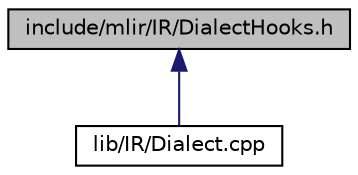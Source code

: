 digraph "include/mlir/IR/DialectHooks.h"
{
  bgcolor="transparent";
  edge [fontname="Helvetica",fontsize="10",labelfontname="Helvetica",labelfontsize="10"];
  node [fontname="Helvetica",fontsize="10",shape=record];
  Node37 [label="include/mlir/IR/DialectHooks.h",height=0.2,width=0.4,color="black", fillcolor="grey75", style="filled", fontcolor="black"];
  Node37 -> Node38 [dir="back",color="midnightblue",fontsize="10",style="solid",fontname="Helvetica"];
  Node38 [label="lib/IR/Dialect.cpp",height=0.2,width=0.4,color="black",URL="$IR_2Dialect_8cpp.html"];
}
